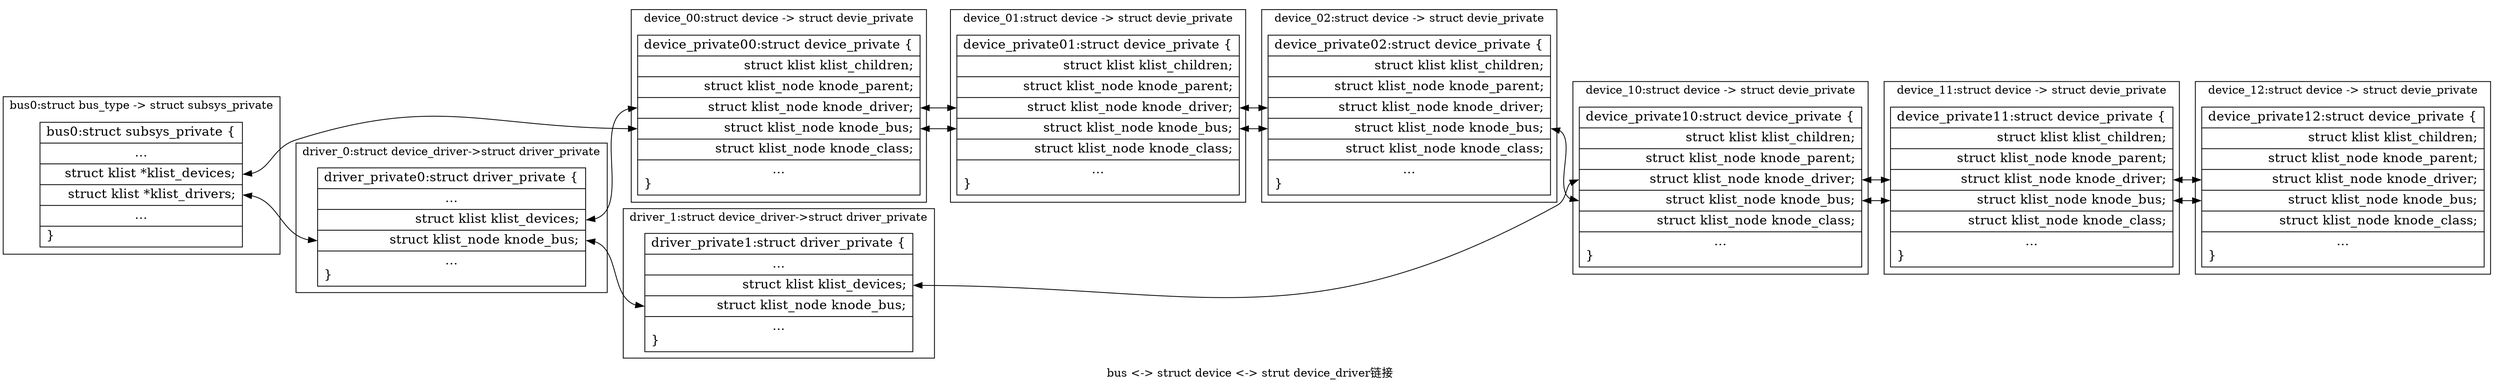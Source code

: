 digraph g {
label = "bus <-> struct device <-> strut device_driver链接"
graph [
rankdir = "LR"
];
node [
fontsize = "16"
shape = "ellipse"

];
edge [
];


subgraph cluster_0 {
label = "bus0:struct bus_type \-\> struct subsys_private";
"subsys_private0"[label = "<f0> bus0:struct subsys_private \{\l | 
         <f1> ...\n| 
         <f2> struct klist *klist_devices;\r|
         <f3> struct klist *klist_drivers;\r|
         <f4> ...\n|
         <f5> \}\l",shape = record];
}


subgraph cluster_3 {
label = "device_00:struct device -> struct devie_private";
"device_private00"[label = "<f0> device_private00:struct device_private \{\l|
			   <f1> struct klist klist_children;\r|
			   <f2> struct klist_node knode_parent;\r|
			   <f3> struct klist_node knode_driver;\r|
			   <f4> struct klist_node knode_bus;\r|
			   <f5> struct klist_node knode_class;\r|
			   <f6> ...\n\}\l",shape = record];

}


subgraph cluster_4 {

label = "device_01:struct device \-\> struct devie_private";

"device_private01"[label = "<f0> device_private01:struct device_private \{\l|
			   <f1> struct klist klist_children;\r|
			   <f2> struct klist_node knode_parent;\r|
			   <f3> struct klist_node knode_driver;\r|
			   <f4> struct klist_node knode_bus;\r|
			   <f5> struct klist_node knode_class;\r|
			   <f6> ...\n\}\l"; shape = record];
			   
}

subgraph cluster_5 {
label = "device_02:struct device \-\> struct devie_private";

"device_private02"[label = "<f0> device_private02:struct device_private \{\l|
			   <f1> struct klist klist_children;\r|
			   <f2> struct klist_node knode_parent;\r|
			   <f3> struct klist_node knode_driver;\r|
			   <f4> struct klist_node knode_bus;\r|
			   <f5> struct klist_node knode_class;\r|
			   <f6> ...\n\}\l"; shape = record];
			   
}


subgraph cluster_6 {
label = "driver_0:struct device_driver\-\>struct driver_private";

"driver_private0"[label = "<f0> driver_private0:struct driver_private \{\l|
			   <f1> ...\n|
			   <f2> struct klist klist_devices;\r|
			   <f3> struct klist_node knode_bus;\r|
			   <f4> ...\n\}\l",shape = record];
			   
}

subgraph cluster_7 {
label = "driver_1:struct device_driver\-\>struct driver_private";

"driver_private1"[label = "<f0> driver_private1:struct driver_private \{\l|
			   <f1> ...\n|
			   <f2> struct klist klist_devices;\r|
			   <f3> struct klist_node knode_bus;\r|
			   <f4> ...\n\}\l", shape = record];
			   
}


subgraph cluster_9 {
label = "device_10:struct device -> struct devie_private";
"device_private10"[label = "<f0> device_private10:struct device_private \{\l|
			   <f1> struct klist klist_children;\r|
			   <f2> struct klist_node knode_parent;\r|
			   <f3> struct klist_node knode_driver;\r|
			   <f4> struct klist_node knode_bus;\r|
			   <f5> struct klist_node knode_class;\r|
			   <f6> ...\n\}\l",shape = record];

}

subgraph cluster_10 {

label = "device_11:struct device -> struct devie_private";

"device_private11"[label = "<f0> device_private11:struct device_private \{\l|
			   <f1> struct klist klist_children;\r|
			   <f2> struct klist_node knode_parent;\r|
			   <f3> struct klist_node knode_driver;\r|
			   <f4> struct klist_node knode_bus;\r|
			   <f5> struct klist_node knode_class;\r|
			   <f6> ...\n\}\l"; shape = record];
			   
}

subgraph cluster_11 {
label = "device_12:struct device -> struct devie_private";

"device_private12"[label = "<f0> device_private12:struct device_private \{\l|
			   <f1> struct klist klist_children;\r|
			   <f2> struct klist_node knode_parent;\r|
			   <f3> struct klist_node knode_driver;\r|
			   <f4> struct klist_node knode_bus;\r|
			   <f5> struct klist_node knode_class;\r|
			   <f6> ...\n\}\l"; shape = record];
			   
}
"subsys_private0":f2 -> "device_private00":f4 [dir = both];
"device_private00":f4 -> "device_private01":f4[dir = both]; 
"device_private01":f4 -> "device_private02":f4[dir = both];

"subsys_private0":f3 -> "driver_private0":f3[dir = both];
"driver_private0":f3 -> "driver_private1":f3[dir = both];


"driver_private0":f2 ->"device_private00":f3[dir = both];
"device_private00":f3 -> "device_private01":f3[dir = both];
"device_private01":f3 -> "device_private02":f3[dir = both];

"device_private02":f4 -> "device_private10":f4[dir = both];
"device_private10":f4 -> "device_private11":f4[dir = both];
"device_private11":f4 -> "device_private12":f4[dir = both];

"driver_private1":f2 -> "device_private10":f3[dir = both];
"device_private10":f3 -> "device_private11":f3[dir = both];
"device_private11":f3 -> "device_private12":f3[dir = both];

}
